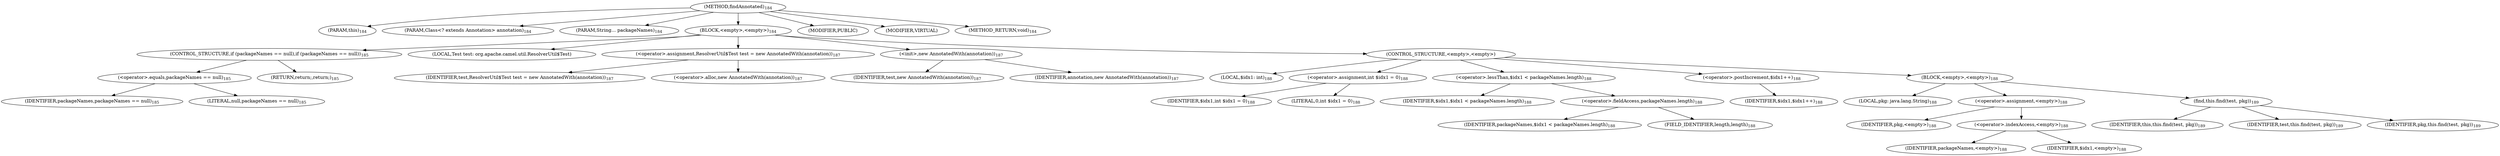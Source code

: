 digraph "findAnnotated" {  
"271" [label = <(METHOD,findAnnotated)<SUB>184</SUB>> ]
"46" [label = <(PARAM,this)<SUB>184</SUB>> ]
"272" [label = <(PARAM,Class&lt;? extends Annotation&gt; annotation)<SUB>184</SUB>> ]
"273" [label = <(PARAM,String... packageNames)<SUB>184</SUB>> ]
"274" [label = <(BLOCK,&lt;empty&gt;,&lt;empty&gt;)<SUB>184</SUB>> ]
"275" [label = <(CONTROL_STRUCTURE,if (packageNames == null),if (packageNames == null))<SUB>185</SUB>> ]
"276" [label = <(&lt;operator&gt;.equals,packageNames == null)<SUB>185</SUB>> ]
"277" [label = <(IDENTIFIER,packageNames,packageNames == null)<SUB>185</SUB>> ]
"278" [label = <(LITERAL,null,packageNames == null)<SUB>185</SUB>> ]
"279" [label = <(RETURN,return;,return;)<SUB>185</SUB>> ]
"44" [label = <(LOCAL,Test test: org.apache.camel.util.ResolverUtil$Test)> ]
"280" [label = <(&lt;operator&gt;.assignment,ResolverUtil$Test test = new AnnotatedWith(annotation))<SUB>187</SUB>> ]
"281" [label = <(IDENTIFIER,test,ResolverUtil$Test test = new AnnotatedWith(annotation))<SUB>187</SUB>> ]
"282" [label = <(&lt;operator&gt;.alloc,new AnnotatedWith(annotation))<SUB>187</SUB>> ]
"283" [label = <(&lt;init&gt;,new AnnotatedWith(annotation))<SUB>187</SUB>> ]
"43" [label = <(IDENTIFIER,test,new AnnotatedWith(annotation))<SUB>187</SUB>> ]
"284" [label = <(IDENTIFIER,annotation,new AnnotatedWith(annotation))<SUB>187</SUB>> ]
"285" [label = <(CONTROL_STRUCTURE,&lt;empty&gt;,&lt;empty&gt;)> ]
"286" [label = <(LOCAL,$idx1: int)<SUB>188</SUB>> ]
"287" [label = <(&lt;operator&gt;.assignment,int $idx1 = 0)<SUB>188</SUB>> ]
"288" [label = <(IDENTIFIER,$idx1,int $idx1 = 0)<SUB>188</SUB>> ]
"289" [label = <(LITERAL,0,int $idx1 = 0)<SUB>188</SUB>> ]
"290" [label = <(&lt;operator&gt;.lessThan,$idx1 &lt; packageNames.length)<SUB>188</SUB>> ]
"291" [label = <(IDENTIFIER,$idx1,$idx1 &lt; packageNames.length)<SUB>188</SUB>> ]
"292" [label = <(&lt;operator&gt;.fieldAccess,packageNames.length)<SUB>188</SUB>> ]
"293" [label = <(IDENTIFIER,packageNames,$idx1 &lt; packageNames.length)<SUB>188</SUB>> ]
"294" [label = <(FIELD_IDENTIFIER,length,length)<SUB>188</SUB>> ]
"295" [label = <(&lt;operator&gt;.postIncrement,$idx1++)<SUB>188</SUB>> ]
"296" [label = <(IDENTIFIER,$idx1,$idx1++)<SUB>188</SUB>> ]
"297" [label = <(BLOCK,&lt;empty&gt;,&lt;empty&gt;)<SUB>188</SUB>> ]
"298" [label = <(LOCAL,pkg: java.lang.String)<SUB>188</SUB>> ]
"299" [label = <(&lt;operator&gt;.assignment,&lt;empty&gt;)<SUB>188</SUB>> ]
"300" [label = <(IDENTIFIER,pkg,&lt;empty&gt;)<SUB>188</SUB>> ]
"301" [label = <(&lt;operator&gt;.indexAccess,&lt;empty&gt;)<SUB>188</SUB>> ]
"302" [label = <(IDENTIFIER,packageNames,&lt;empty&gt;)<SUB>188</SUB>> ]
"303" [label = <(IDENTIFIER,$idx1,&lt;empty&gt;)<SUB>188</SUB>> ]
"304" [label = <(find,this.find(test, pkg))<SUB>189</SUB>> ]
"45" [label = <(IDENTIFIER,this,this.find(test, pkg))<SUB>189</SUB>> ]
"305" [label = <(IDENTIFIER,test,this.find(test, pkg))<SUB>189</SUB>> ]
"306" [label = <(IDENTIFIER,pkg,this.find(test, pkg))<SUB>189</SUB>> ]
"307" [label = <(MODIFIER,PUBLIC)> ]
"308" [label = <(MODIFIER,VIRTUAL)> ]
"309" [label = <(METHOD_RETURN,void)<SUB>184</SUB>> ]
  "271" -> "46" 
  "271" -> "272" 
  "271" -> "273" 
  "271" -> "274" 
  "271" -> "307" 
  "271" -> "308" 
  "271" -> "309" 
  "274" -> "275" 
  "274" -> "44" 
  "274" -> "280" 
  "274" -> "283" 
  "274" -> "285" 
  "275" -> "276" 
  "275" -> "279" 
  "276" -> "277" 
  "276" -> "278" 
  "280" -> "281" 
  "280" -> "282" 
  "283" -> "43" 
  "283" -> "284" 
  "285" -> "286" 
  "285" -> "287" 
  "285" -> "290" 
  "285" -> "295" 
  "285" -> "297" 
  "287" -> "288" 
  "287" -> "289" 
  "290" -> "291" 
  "290" -> "292" 
  "292" -> "293" 
  "292" -> "294" 
  "295" -> "296" 
  "297" -> "298" 
  "297" -> "299" 
  "297" -> "304" 
  "299" -> "300" 
  "299" -> "301" 
  "301" -> "302" 
  "301" -> "303" 
  "304" -> "45" 
  "304" -> "305" 
  "304" -> "306" 
}
